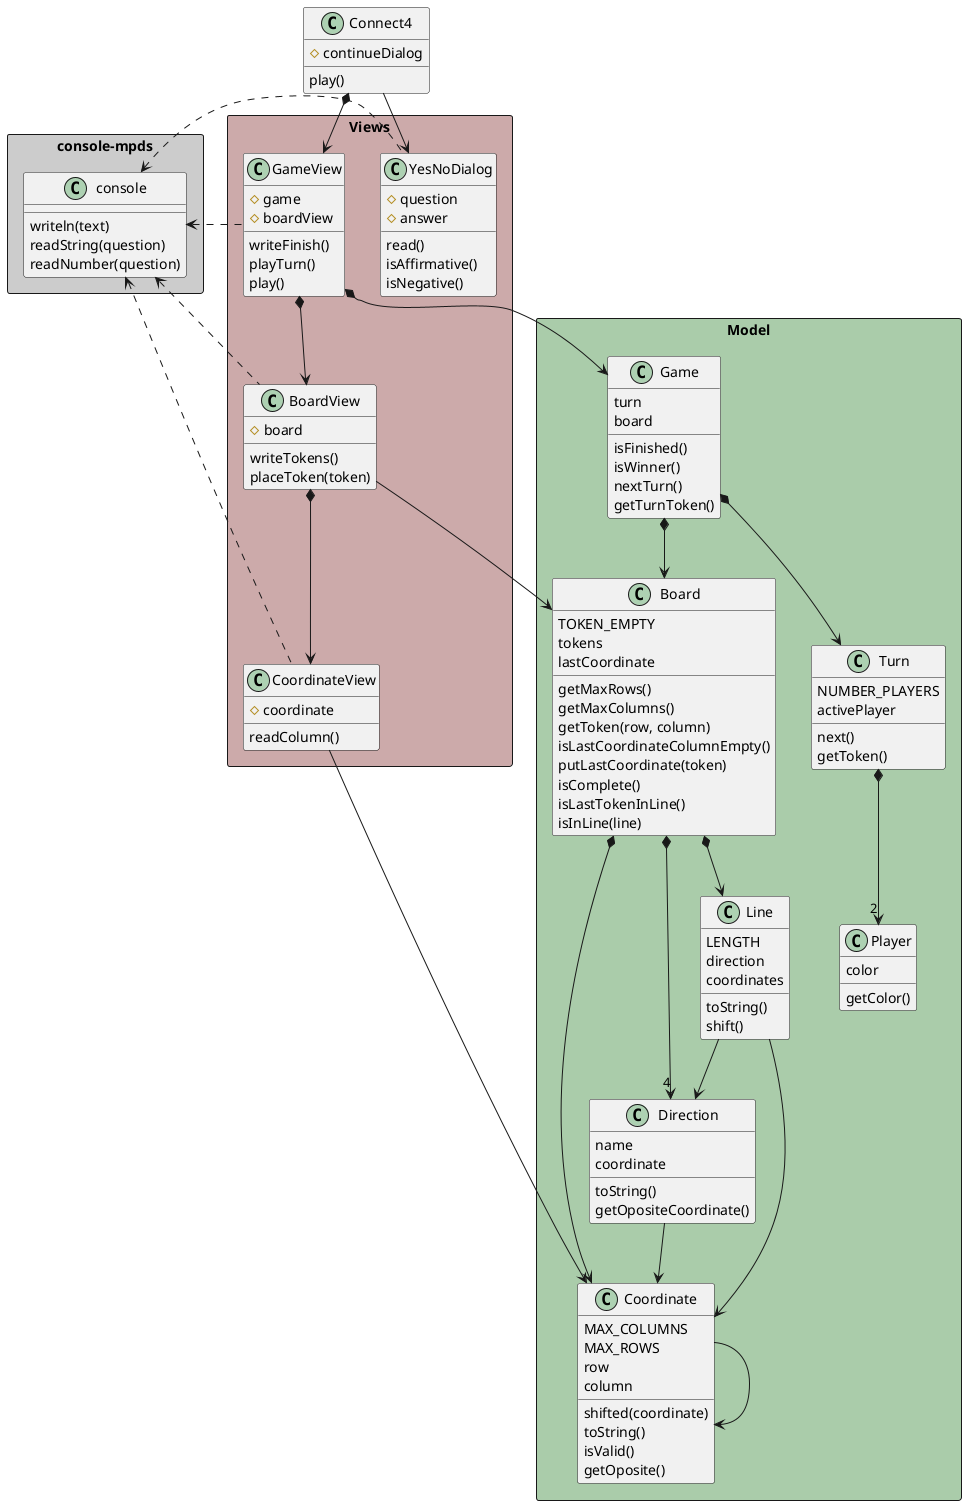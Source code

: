 @startuml connect4_constructorFunction_classdiagram

package "console-mpds" <<Rectangle>> #ccc {
    class console {
        writeln(text)
        readString(question)
        readNumber(question)
    }
}

package "Model" <<Rectangle>> #aca {
    class Coordinate {
        MAX_COLUMNS
        MAX_ROWS
        row
        column
        shifted(coordinate)
        toString()
        isValid()
        getOposite()
    }

    class Direction {
        name
        coordinate
        toString()
        getOpositeCoordinate()
    }

    class Line {
        LENGTH
        direction
        coordinates
        toString()
        shift()
    }

    class Board {
        TOKEN_EMPTY
        tokens
        lastCoordinate
        getMaxRows()
        getMaxColumns()
        getToken(row, column)
        isLastCoordinateColumnEmpty()
        putLastCoordinate(token)
        isComplete()
        isLastTokenInLine()
        isInLine(line)
    }

    class Player{
        color
        getColor()
    }

    class Turn{
        NUMBER_PLAYERS
        activePlayer
        next()
        getToken()
    }

    class Game {
        turn
        board
        isFinished()
        isWinner()
        nextTurn()
        getTurnToken()
    }
}

package "Views" <<Rectangle>> #caa {
    class CoordinateView {
        #coordinate
        readColumn()
    }

    class BoardView{
        #board
        writeTokens()
        placeToken(token)
    }

    class GameView {
        #game
        #boardView
        writeFinish()
        playTurn()
        play()
    }

    class YesNoDialog {
        #question
        #answer
        read()
        isAffirmative()
        isNegative()
    }
}

class Connect4 {
    #continueDialog
    play()
}

Coordinate -> Coordinate

CoordinateView -> Coordinate

Direction -down-> Coordinate

Line -down-> Coordinate
Line -down-> Direction

Board *-down-> Coordinate
Board *-down-> "4" Direction
Board *-down-> Line

BoardView *-down-> CoordinateView
BoardView -down-> Board

Turn *-down-> "2" Player

Game *-down-> Board
Game *-down-> Turn

GameView *-down-> Game
GameView *-down-> BoardView

Connect4 -down-> YesNoDialog
Connect4 *-down-> GameView

YesNoDialog .-l-> console
GameView .-l-> console
BoardView .-l-> console
CoordinateView .-l-> console

@enduml